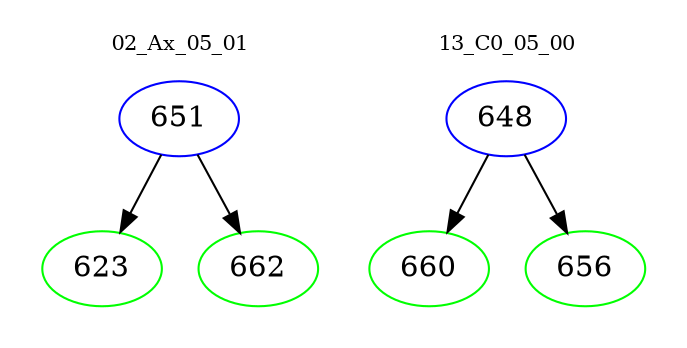 digraph{
subgraph cluster_0 {
color = white
label = "02_Ax_05_01";
fontsize=10;
T0_651 [label="651", color="blue"]
T0_651 -> T0_623 [color="black"]
T0_623 [label="623", color="green"]
T0_651 -> T0_662 [color="black"]
T0_662 [label="662", color="green"]
}
subgraph cluster_1 {
color = white
label = "13_C0_05_00";
fontsize=10;
T1_648 [label="648", color="blue"]
T1_648 -> T1_660 [color="black"]
T1_660 [label="660", color="green"]
T1_648 -> T1_656 [color="black"]
T1_656 [label="656", color="green"]
}
}
